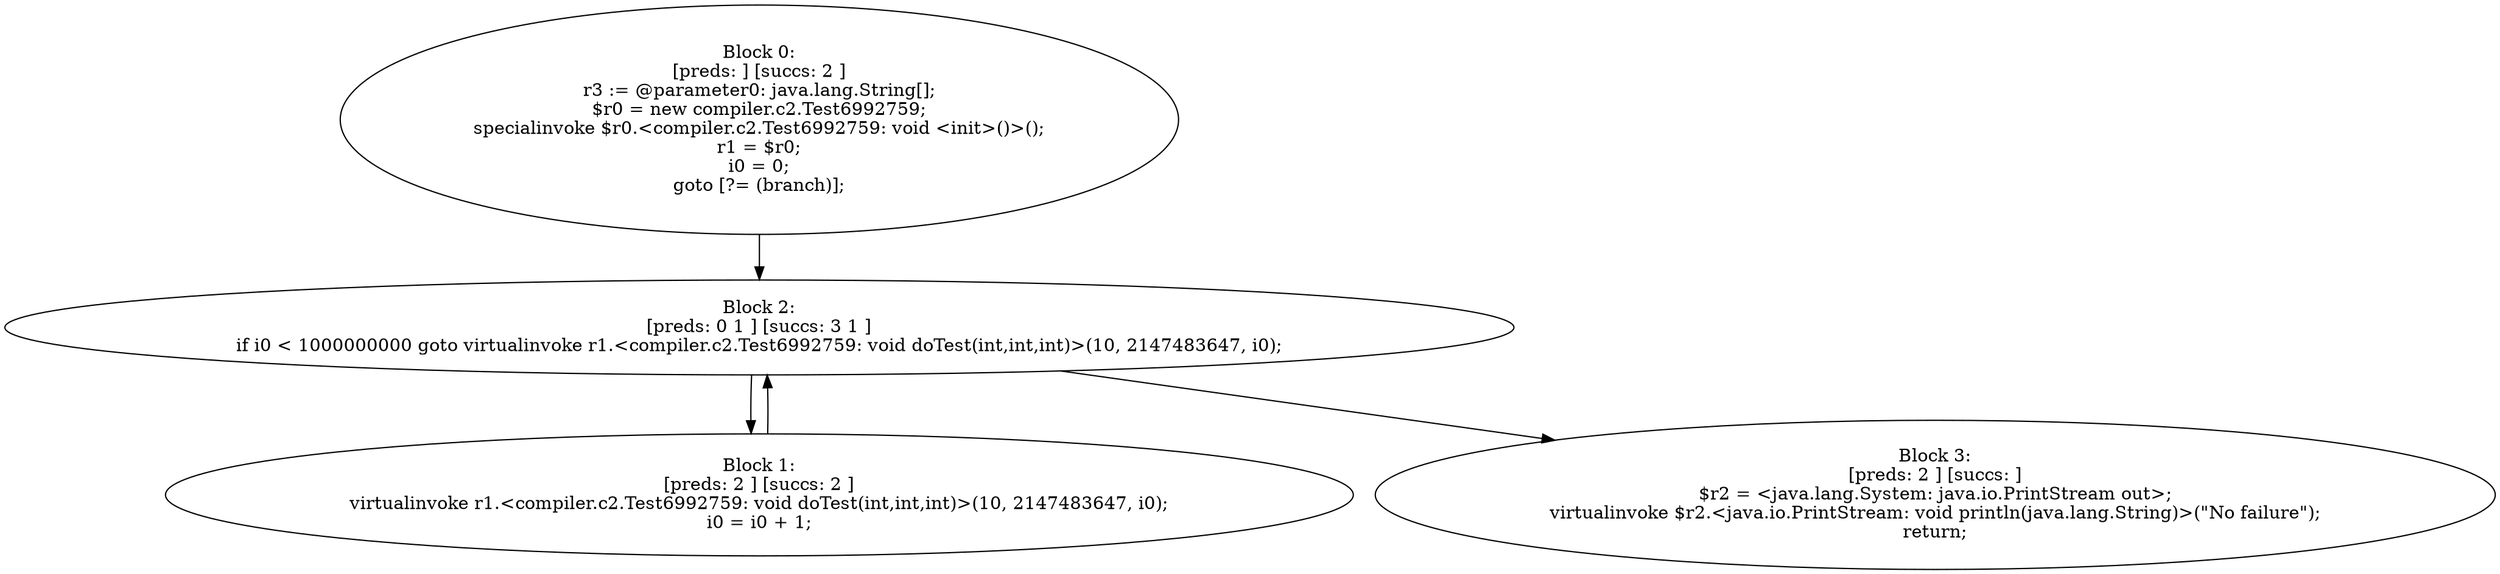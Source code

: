 digraph "unitGraph" {
    "Block 0:
[preds: ] [succs: 2 ]
r3 := @parameter0: java.lang.String[];
$r0 = new compiler.c2.Test6992759;
specialinvoke $r0.<compiler.c2.Test6992759: void <init>()>();
r1 = $r0;
i0 = 0;
goto [?= (branch)];
"
    "Block 1:
[preds: 2 ] [succs: 2 ]
virtualinvoke r1.<compiler.c2.Test6992759: void doTest(int,int,int)>(10, 2147483647, i0);
i0 = i0 + 1;
"
    "Block 2:
[preds: 0 1 ] [succs: 3 1 ]
if i0 < 1000000000 goto virtualinvoke r1.<compiler.c2.Test6992759: void doTest(int,int,int)>(10, 2147483647, i0);
"
    "Block 3:
[preds: 2 ] [succs: ]
$r2 = <java.lang.System: java.io.PrintStream out>;
virtualinvoke $r2.<java.io.PrintStream: void println(java.lang.String)>(\"No failure\");
return;
"
    "Block 0:
[preds: ] [succs: 2 ]
r3 := @parameter0: java.lang.String[];
$r0 = new compiler.c2.Test6992759;
specialinvoke $r0.<compiler.c2.Test6992759: void <init>()>();
r1 = $r0;
i0 = 0;
goto [?= (branch)];
"->"Block 2:
[preds: 0 1 ] [succs: 3 1 ]
if i0 < 1000000000 goto virtualinvoke r1.<compiler.c2.Test6992759: void doTest(int,int,int)>(10, 2147483647, i0);
";
    "Block 1:
[preds: 2 ] [succs: 2 ]
virtualinvoke r1.<compiler.c2.Test6992759: void doTest(int,int,int)>(10, 2147483647, i0);
i0 = i0 + 1;
"->"Block 2:
[preds: 0 1 ] [succs: 3 1 ]
if i0 < 1000000000 goto virtualinvoke r1.<compiler.c2.Test6992759: void doTest(int,int,int)>(10, 2147483647, i0);
";
    "Block 2:
[preds: 0 1 ] [succs: 3 1 ]
if i0 < 1000000000 goto virtualinvoke r1.<compiler.c2.Test6992759: void doTest(int,int,int)>(10, 2147483647, i0);
"->"Block 3:
[preds: 2 ] [succs: ]
$r2 = <java.lang.System: java.io.PrintStream out>;
virtualinvoke $r2.<java.io.PrintStream: void println(java.lang.String)>(\"No failure\");
return;
";
    "Block 2:
[preds: 0 1 ] [succs: 3 1 ]
if i0 < 1000000000 goto virtualinvoke r1.<compiler.c2.Test6992759: void doTest(int,int,int)>(10, 2147483647, i0);
"->"Block 1:
[preds: 2 ] [succs: 2 ]
virtualinvoke r1.<compiler.c2.Test6992759: void doTest(int,int,int)>(10, 2147483647, i0);
i0 = i0 + 1;
";
}
